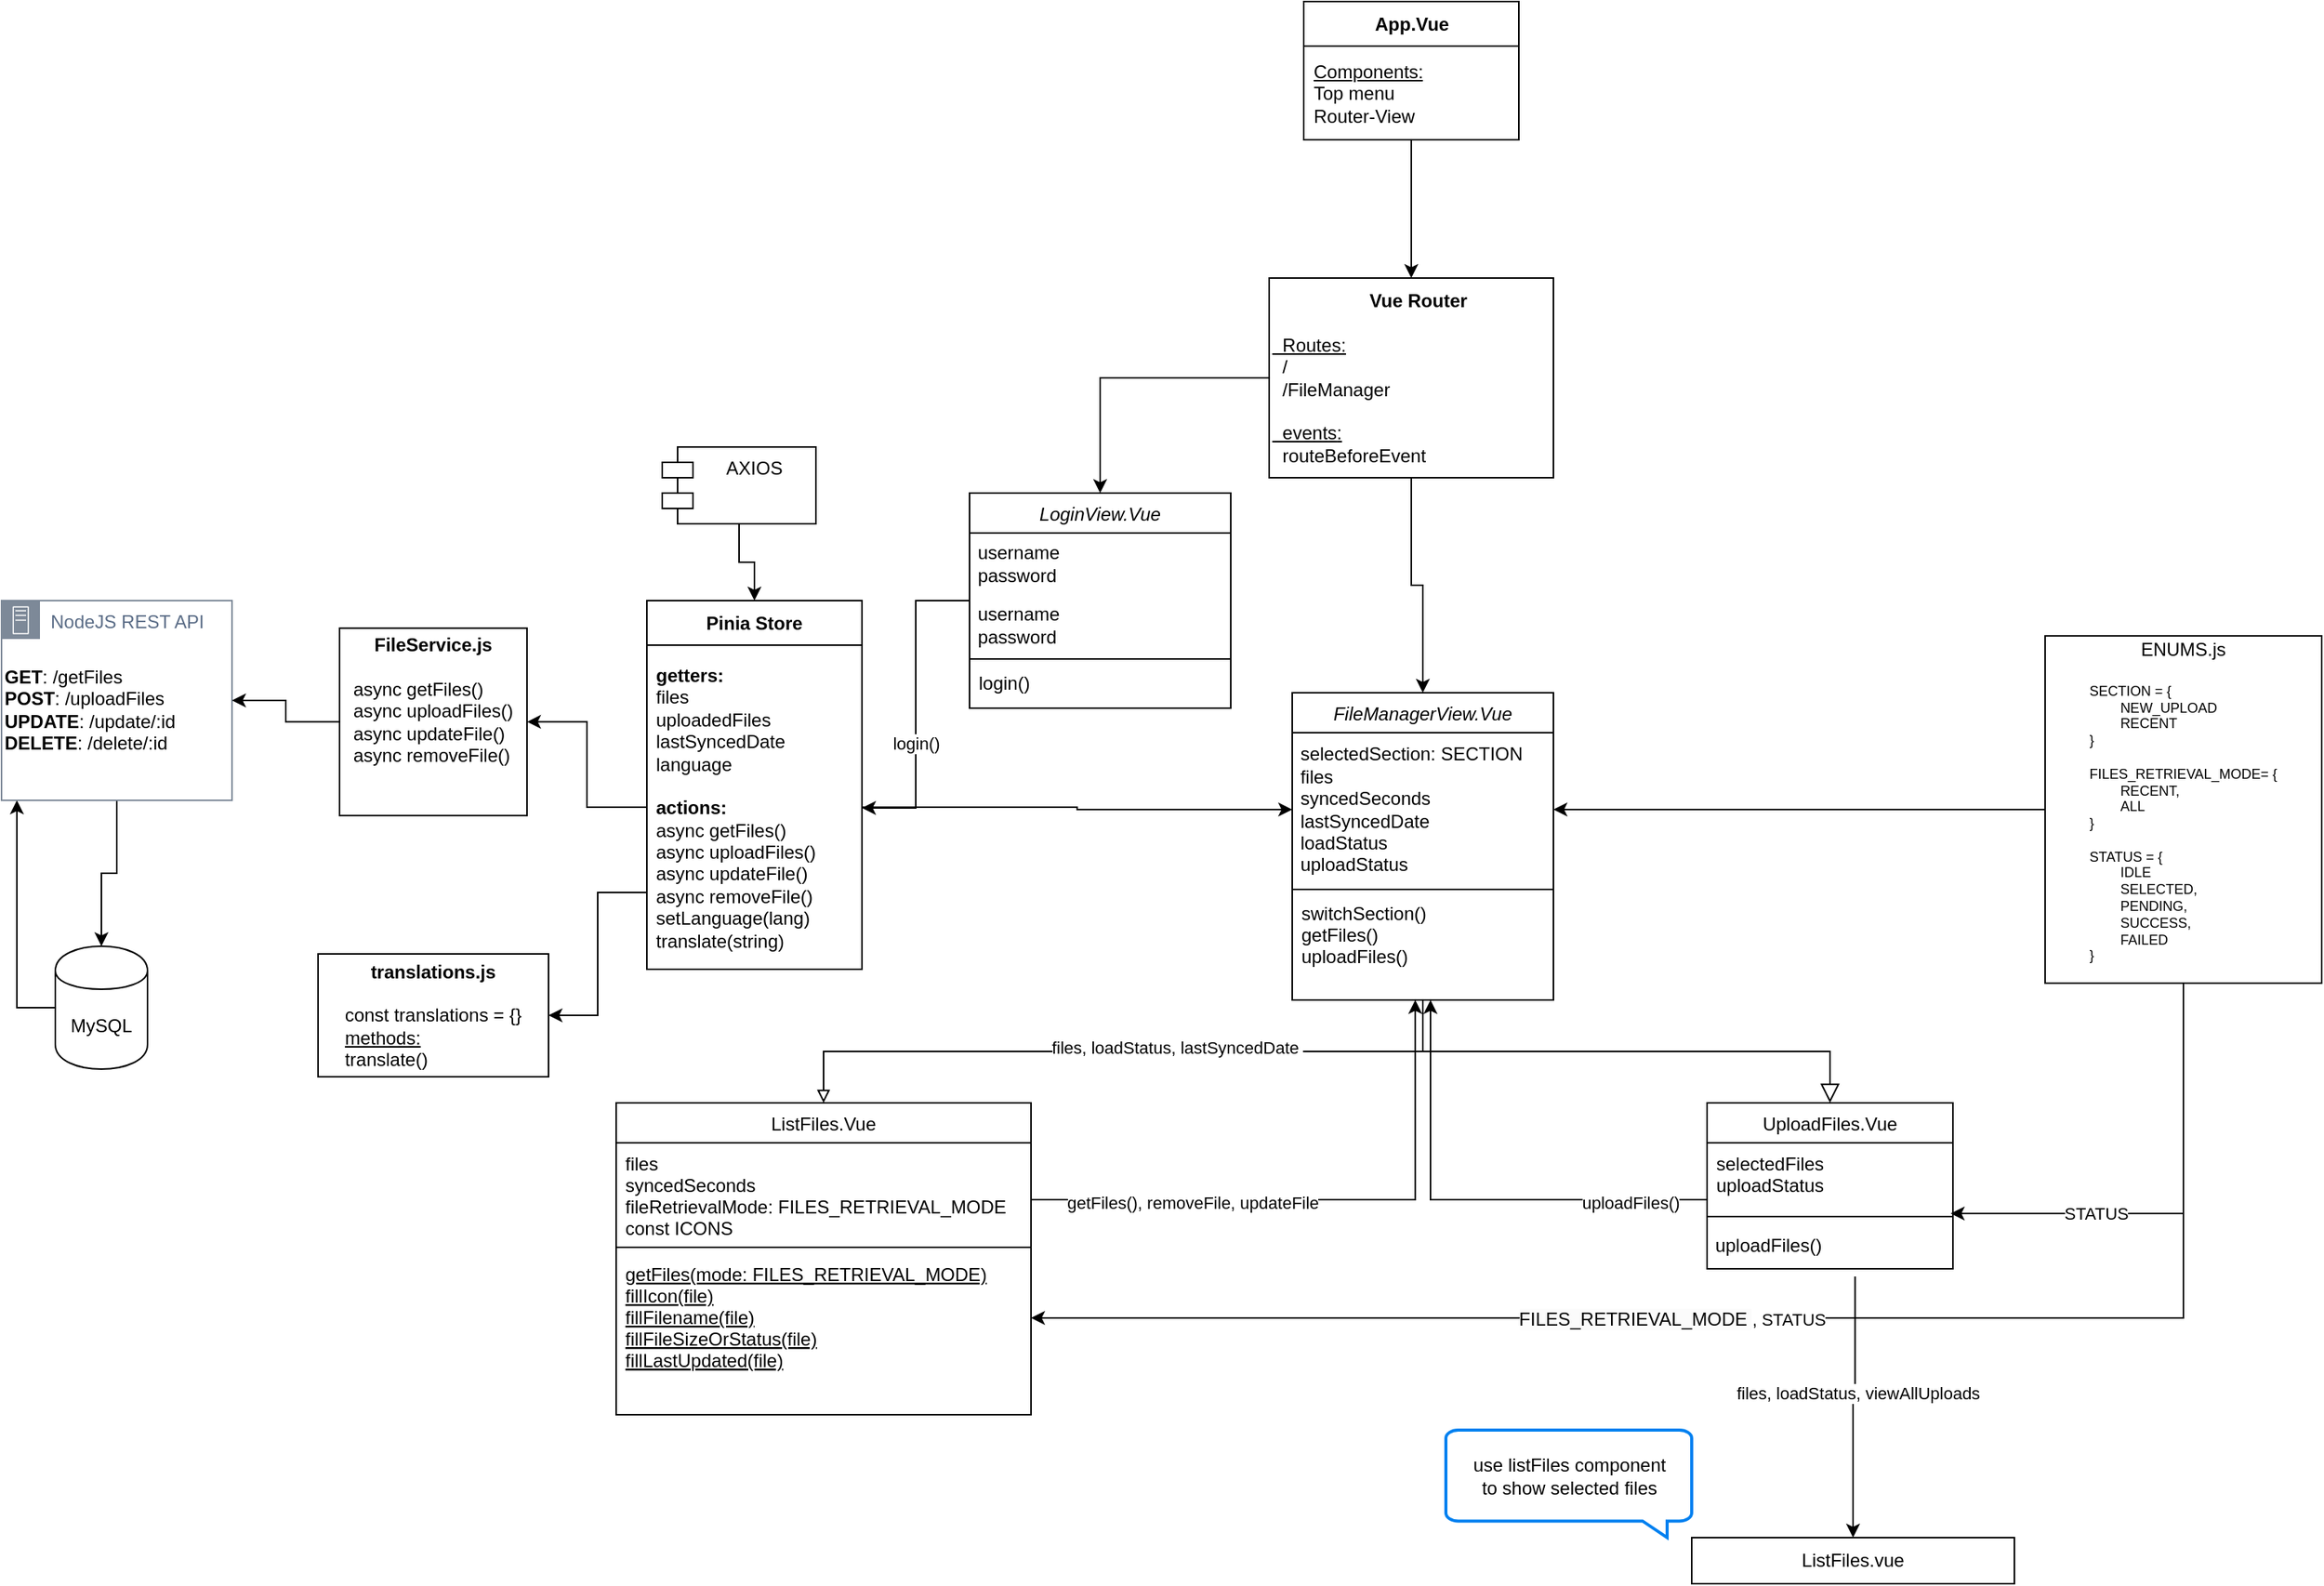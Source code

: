 <mxfile version="24.4.13" type="github">
  <diagram id="C5RBs43oDa-KdzZeNtuy" name="Page-1">
    <mxGraphModel dx="2807" dy="2231" grid="1" gridSize="10" guides="1" tooltips="1" connect="1" arrows="1" fold="1" page="1" pageScale="1" pageWidth="827" pageHeight="1169" math="0" shadow="0">
      <root>
        <mxCell id="WIyWlLk6GJQsqaUBKTNV-0" />
        <mxCell id="WIyWlLk6GJQsqaUBKTNV-1" parent="WIyWlLk6GJQsqaUBKTNV-0" />
        <mxCell id="zkfFHV4jXpPFQw0GAbJ--0" value="FileManagerView.Vue&#xa;&#xa;" style="swimlane;fontStyle=2;align=center;verticalAlign=top;childLayout=stackLayout;horizontal=1;startSize=26;horizontalStack=0;resizeParent=1;resizeLast=0;collapsible=1;marginBottom=0;rounded=0;shadow=0;strokeWidth=1;" parent="WIyWlLk6GJQsqaUBKTNV-1" vertex="1">
          <mxGeometry x="470" y="170" width="170" height="200" as="geometry">
            <mxRectangle x="230" y="140" width="160" height="26" as="alternateBounds" />
          </mxGeometry>
        </mxCell>
        <mxCell id="HFVeS3BLLz6tbZfoytvX-6" value="&amp;nbsp;selectedSection: SECTION&lt;div&gt;&amp;nbsp;files&lt;/div&gt;&lt;div&gt;&amp;nbsp;syncedSeconds&lt;/div&gt;&lt;div&gt;&amp;nbsp;lastSyncedDate&lt;br&gt;&amp;nbsp;loadStatus&lt;br&gt;&amp;nbsp;uploadStatus&lt;/div&gt;" style="text;html=1;align=left;verticalAlign=middle;resizable=0;points=[];autosize=1;strokeColor=none;fillColor=none;" vertex="1" parent="zkfFHV4jXpPFQw0GAbJ--0">
          <mxGeometry y="26" width="170" height="100" as="geometry" />
        </mxCell>
        <mxCell id="zkfFHV4jXpPFQw0GAbJ--4" value="&lt;div&gt;&lt;br&gt;&lt;/div&gt;" style="line;html=1;strokeWidth=1;align=left;verticalAlign=middle;spacingTop=-1;spacingLeft=3;spacingRight=3;rotatable=0;labelPosition=right;points=[];portConstraint=eastwest;" parent="zkfFHV4jXpPFQw0GAbJ--0" vertex="1">
          <mxGeometry y="126" width="170" height="4" as="geometry" />
        </mxCell>
        <mxCell id="zkfFHV4jXpPFQw0GAbJ--5" value="switchSection()&#xa;getFiles()&#xa;uploadFiles()&#xa;" style="text;align=left;verticalAlign=top;spacingLeft=4;spacingRight=4;overflow=hidden;rotatable=0;points=[[0,0.5],[1,0.5]];portConstraint=eastwest;" parent="zkfFHV4jXpPFQw0GAbJ--0" vertex="1">
          <mxGeometry y="130" width="170" height="70" as="geometry" />
        </mxCell>
        <mxCell id="zkfFHV4jXpPFQw0GAbJ--6" value="ListFiles.Vue" style="swimlane;fontStyle=0;align=center;verticalAlign=top;childLayout=stackLayout;horizontal=1;startSize=26;horizontalStack=0;resizeParent=1;resizeLast=0;collapsible=1;marginBottom=0;rounded=0;shadow=0;strokeWidth=1;" parent="WIyWlLk6GJQsqaUBKTNV-1" vertex="1">
          <mxGeometry x="30" y="437" width="270" height="203" as="geometry">
            <mxRectangle x="130" y="380" width="160" height="26" as="alternateBounds" />
          </mxGeometry>
        </mxCell>
        <mxCell id="zkfFHV4jXpPFQw0GAbJ--7" value="files&#xa;syncedSeconds&#xa;fileRetrievalMode: FILES_RETRIEVAL_MODE&#xa;const ICONS" style="text;align=left;verticalAlign=top;spacingLeft=4;spacingRight=4;overflow=hidden;rotatable=0;points=[[0,0.5],[1,0.5]];portConstraint=eastwest;" parent="zkfFHV4jXpPFQw0GAbJ--6" vertex="1">
          <mxGeometry y="26" width="270" height="64" as="geometry" />
        </mxCell>
        <mxCell id="zkfFHV4jXpPFQw0GAbJ--9" value="" style="line;html=1;strokeWidth=1;align=left;verticalAlign=middle;spacingTop=-1;spacingLeft=3;spacingRight=3;rotatable=0;labelPosition=right;points=[];portConstraint=eastwest;" parent="zkfFHV4jXpPFQw0GAbJ--6" vertex="1">
          <mxGeometry y="90" width="270" height="8" as="geometry" />
        </mxCell>
        <mxCell id="zkfFHV4jXpPFQw0GAbJ--10" value="getFiles(mode: FILES_RETRIEVAL_MODE)&#xa;fillIcon(file)&#xa;fillFilename(file)&#xa;fillFileSizeOrStatus(file)&#xa;fillLastUpdated(file)" style="text;align=left;verticalAlign=top;spacingLeft=4;spacingRight=4;overflow=hidden;rotatable=0;points=[[0,0.5],[1,0.5]];portConstraint=eastwest;fontStyle=4" parent="zkfFHV4jXpPFQw0GAbJ--6" vertex="1">
          <mxGeometry y="98" width="270" height="84" as="geometry" />
        </mxCell>
        <mxCell id="zkfFHV4jXpPFQw0GAbJ--12" value="" style="endArrow=block;endFill=0;shadow=0;strokeWidth=1;rounded=0;curved=0;edgeStyle=elbowEdgeStyle;elbow=vertical;" parent="WIyWlLk6GJQsqaUBKTNV-1" source="zkfFHV4jXpPFQw0GAbJ--0" target="zkfFHV4jXpPFQw0GAbJ--6" edge="1">
          <mxGeometry width="160" relative="1" as="geometry">
            <mxPoint x="430" y="400" as="sourcePoint" />
            <mxPoint x="430" y="400" as="targetPoint" />
          </mxGeometry>
        </mxCell>
        <mxCell id="HFVeS3BLLz6tbZfoytvX-25" value="files, loadStatus,&amp;nbsp;lastSyncedDate&amp;nbsp;" style="edgeLabel;html=1;align=center;verticalAlign=middle;resizable=0;points=[];" vertex="1" connectable="0" parent="zkfFHV4jXpPFQw0GAbJ--12">
          <mxGeometry x="-0.153" y="-3" relative="1" as="geometry">
            <mxPoint as="offset" />
          </mxGeometry>
        </mxCell>
        <mxCell id="zkfFHV4jXpPFQw0GAbJ--13" value="UploadFiles.Vue" style="swimlane;fontStyle=0;align=center;verticalAlign=top;childLayout=stackLayout;horizontal=1;startSize=26;horizontalStack=0;resizeParent=1;resizeLast=0;collapsible=1;marginBottom=0;rounded=0;shadow=0;strokeWidth=1;" parent="WIyWlLk6GJQsqaUBKTNV-1" vertex="1">
          <mxGeometry x="740" y="437" width="160" height="108" as="geometry">
            <mxRectangle x="340" y="380" width="170" height="26" as="alternateBounds" />
          </mxGeometry>
        </mxCell>
        <mxCell id="zkfFHV4jXpPFQw0GAbJ--14" value="selectedFiles&#xa;uploadStatus" style="text;align=left;verticalAlign=top;spacingLeft=4;spacingRight=4;overflow=hidden;rotatable=0;points=[[0,0.5],[1,0.5]];portConstraint=eastwest;" parent="zkfFHV4jXpPFQw0GAbJ--13" vertex="1">
          <mxGeometry y="26" width="160" height="44" as="geometry" />
        </mxCell>
        <mxCell id="zkfFHV4jXpPFQw0GAbJ--15" value="" style="line;html=1;strokeWidth=1;align=left;verticalAlign=middle;spacingTop=-1;spacingLeft=3;spacingRight=3;rotatable=0;labelPosition=right;points=[];portConstraint=eastwest;" parent="zkfFHV4jXpPFQw0GAbJ--13" vertex="1">
          <mxGeometry y="70" width="160" height="8" as="geometry" />
        </mxCell>
        <mxCell id="HFVeS3BLLz6tbZfoytvX-21" value="&amp;nbsp;uploadFiles()" style="text;html=1;align=left;verticalAlign=middle;resizable=0;points=[];autosize=1;strokeColor=none;fillColor=none;" vertex="1" parent="zkfFHV4jXpPFQw0GAbJ--13">
          <mxGeometry y="78" width="160" height="30" as="geometry" />
        </mxCell>
        <mxCell id="zkfFHV4jXpPFQw0GAbJ--16" value="" style="endArrow=block;endSize=10;endFill=0;shadow=0;strokeWidth=1;rounded=0;curved=0;edgeStyle=elbowEdgeStyle;elbow=vertical;" parent="WIyWlLk6GJQsqaUBKTNV-1" source="zkfFHV4jXpPFQw0GAbJ--0" target="zkfFHV4jXpPFQw0GAbJ--13" edge="1">
          <mxGeometry width="160" relative="1" as="geometry">
            <mxPoint x="540" y="468" as="sourcePoint" />
            <mxPoint x="440" y="570" as="targetPoint" />
          </mxGeometry>
        </mxCell>
        <mxCell id="HFVeS3BLLz6tbZfoytvX-63" style="edgeStyle=orthogonalEdgeStyle;rounded=0;orthogonalLoop=1;jettySize=auto;html=1;entryX=0.5;entryY=0;entryDx=0;entryDy=0;" edge="1" parent="WIyWlLk6GJQsqaUBKTNV-1" source="HFVeS3BLLz6tbZfoytvX-0" target="HFVeS3BLLz6tbZfoytvX-62">
          <mxGeometry relative="1" as="geometry" />
        </mxCell>
        <mxCell id="HFVeS3BLLz6tbZfoytvX-0" value="App.Vue" style="swimlane;fontStyle=1;align=center;verticalAlign=middle;childLayout=stackLayout;horizontal=1;startSize=29;horizontalStack=0;resizeParent=1;resizeParentMax=0;resizeLast=0;collapsible=0;marginBottom=0;html=1;whiteSpace=wrap;" vertex="1" parent="WIyWlLk6GJQsqaUBKTNV-1">
          <mxGeometry x="477.5" y="-280" width="140" height="90" as="geometry" />
        </mxCell>
        <mxCell id="HFVeS3BLLz6tbZfoytvX-2" value="&lt;u&gt;Components:&lt;br&gt;&lt;/u&gt;Top menu&lt;br&gt;Router-View" style="text;html=1;strokeColor=none;fillColor=none;align=left;verticalAlign=middle;spacingLeft=4;spacingRight=4;overflow=hidden;rotatable=0;points=[[0,0.5],[1,0.5]];portConstraint=eastwest;whiteSpace=wrap;" vertex="1" parent="HFVeS3BLLz6tbZfoytvX-0">
          <mxGeometry y="29" width="140" height="61" as="geometry" />
        </mxCell>
        <mxCell id="HFVeS3BLLz6tbZfoytvX-15" style="edgeStyle=orthogonalEdgeStyle;rounded=0;orthogonalLoop=1;jettySize=auto;html=1;" edge="1" parent="WIyWlLk6GJQsqaUBKTNV-1" source="HFVeS3BLLz6tbZfoytvX-7" target="HFVeS3BLLz6tbZfoytvX-12">
          <mxGeometry relative="1" as="geometry">
            <Array as="points">
              <mxPoint x="-360" y="375" />
            </Array>
          </mxGeometry>
        </mxCell>
        <mxCell id="HFVeS3BLLz6tbZfoytvX-7" value="MySQL" style="shape=cylinder;whiteSpace=wrap;html=1;boundedLbl=1;backgroundOutline=1;" vertex="1" parent="WIyWlLk6GJQsqaUBKTNV-1">
          <mxGeometry x="-335" y="335" width="60" height="80" as="geometry" />
        </mxCell>
        <mxCell id="HFVeS3BLLz6tbZfoytvX-43" style="edgeStyle=orthogonalEdgeStyle;rounded=0;orthogonalLoop=1;jettySize=auto;html=1;" edge="1" parent="WIyWlLk6GJQsqaUBKTNV-1" source="HFVeS3BLLz6tbZfoytvX-9" target="HFVeS3BLLz6tbZfoytvX-42">
          <mxGeometry relative="1" as="geometry">
            <Array as="points">
              <mxPoint x="18" y="300" />
              <mxPoint x="18" y="380" />
            </Array>
          </mxGeometry>
        </mxCell>
        <mxCell id="HFVeS3BLLz6tbZfoytvX-9" value="Pinia Store" style="swimlane;fontStyle=1;align=center;verticalAlign=middle;childLayout=stackLayout;horizontal=1;startSize=29;horizontalStack=0;resizeParent=1;resizeParentMax=0;resizeLast=0;collapsible=0;marginBottom=0;html=1;whiteSpace=wrap;" vertex="1" parent="WIyWlLk6GJQsqaUBKTNV-1">
          <mxGeometry x="50" y="110" width="140" height="240" as="geometry" />
        </mxCell>
        <mxCell id="HFVeS3BLLz6tbZfoytvX-10" value="&lt;b&gt;getters:&lt;/b&gt;&lt;br&gt;files&lt;br&gt;uploadedFiles&lt;br&gt;lastSyncedDate&lt;br&gt;language&lt;br&gt;&lt;br&gt;&lt;b&gt;actions:&lt;/b&gt;&lt;br&gt;async getFiles()&lt;br&gt;&lt;span style=&quot;background-color: initial;&quot;&gt;async&amp;nbsp;uploadFiles()&lt;/span&gt;&lt;br&gt;async&amp;nbsp;updateFile()&lt;br&gt;async removeFile()&lt;div&gt;setLanguage(lang)&lt;br&gt;translate(string)&lt;/div&gt;" style="text;html=1;strokeColor=none;fillColor=none;align=left;verticalAlign=middle;spacingLeft=4;spacingRight=4;overflow=hidden;rotatable=0;points=[[0,0.5],[1,0.5]];portConstraint=eastwest;whiteSpace=wrap;" vertex="1" parent="HFVeS3BLLz6tbZfoytvX-9">
          <mxGeometry y="29" width="140" height="211" as="geometry" />
        </mxCell>
        <mxCell id="HFVeS3BLLz6tbZfoytvX-18" style="edgeStyle=orthogonalEdgeStyle;rounded=0;orthogonalLoop=1;jettySize=auto;html=1;entryX=0.5;entryY=0;entryDx=0;entryDy=0;" edge="1" parent="WIyWlLk6GJQsqaUBKTNV-1" source="HFVeS3BLLz6tbZfoytvX-11" target="HFVeS3BLLz6tbZfoytvX-9">
          <mxGeometry relative="1" as="geometry" />
        </mxCell>
        <mxCell id="HFVeS3BLLz6tbZfoytvX-11" value="AXIOS&lt;div&gt;&lt;br&gt;&lt;/div&gt;" style="shape=module;align=left;spacingLeft=20;align=center;verticalAlign=top;whiteSpace=wrap;html=1;" vertex="1" parent="WIyWlLk6GJQsqaUBKTNV-1">
          <mxGeometry x="60" y="10" width="100" height="50" as="geometry" />
        </mxCell>
        <mxCell id="HFVeS3BLLz6tbZfoytvX-14" style="edgeStyle=orthogonalEdgeStyle;rounded=0;orthogonalLoop=1;jettySize=auto;html=1;entryX=0.5;entryY=0;entryDx=0;entryDy=0;" edge="1" parent="WIyWlLk6GJQsqaUBKTNV-1" source="HFVeS3BLLz6tbZfoytvX-12" target="HFVeS3BLLz6tbZfoytvX-7">
          <mxGeometry relative="1" as="geometry" />
        </mxCell>
        <mxCell id="HFVeS3BLLz6tbZfoytvX-12" value="NodeJS REST API" style="points=[[0,0],[0.25,0],[0.5,0],[0.75,0],[1,0],[1,0.25],[1,0.5],[1,0.75],[1,1],[0.75,1],[0.5,1],[0.25,1],[0,1],[0,0.75],[0,0.5],[0,0.25]];outlineConnect=0;gradientColor=none;html=1;whiteSpace=wrap;fontSize=12;fontStyle=0;container=1;pointerEvents=0;collapsible=0;recursiveResize=0;shape=mxgraph.aws4.group;grIcon=mxgraph.aws4.group_on_premise;strokeColor=#7D8998;fillColor=none;verticalAlign=top;align=left;spacingLeft=30;fontColor=#5A6C86;dashed=0;" vertex="1" parent="WIyWlLk6GJQsqaUBKTNV-1">
          <mxGeometry x="-370" y="110" width="150" height="130" as="geometry" />
        </mxCell>
        <mxCell id="HFVeS3BLLz6tbZfoytvX-13" value="&lt;b&gt;GET&lt;/b&gt;: /getFiles&lt;br&gt;&lt;b&gt;POST&lt;/b&gt;: /uploadFiles&lt;br&gt;&lt;b&gt;UPDATE&lt;/b&gt;: /update/:id&lt;br&gt;&lt;b&gt;DELETE&lt;/b&gt;: /delete/:id" style="text;html=1;align=left;verticalAlign=middle;resizable=0;points=[];autosize=1;strokeColor=none;fillColor=none;" vertex="1" parent="HFVeS3BLLz6tbZfoytvX-12">
          <mxGeometry y="36" width="130" height="70" as="geometry" />
        </mxCell>
        <mxCell id="HFVeS3BLLz6tbZfoytvX-20" style="edgeStyle=orthogonalEdgeStyle;rounded=0;orthogonalLoop=1;jettySize=auto;html=1;" edge="1" parent="WIyWlLk6GJQsqaUBKTNV-1" source="HFVeS3BLLz6tbZfoytvX-10" target="HFVeS3BLLz6tbZfoytvX-6">
          <mxGeometry relative="1" as="geometry" />
        </mxCell>
        <mxCell id="HFVeS3BLLz6tbZfoytvX-24" style="edgeStyle=orthogonalEdgeStyle;rounded=0;orthogonalLoop=1;jettySize=auto;html=1;" edge="1" parent="WIyWlLk6GJQsqaUBKTNV-1" source="HFVeS3BLLz6tbZfoytvX-23" target="HFVeS3BLLz6tbZfoytvX-6">
          <mxGeometry relative="1" as="geometry" />
        </mxCell>
        <mxCell id="HFVeS3BLLz6tbZfoytvX-31" style="edgeStyle=orthogonalEdgeStyle;rounded=0;orthogonalLoop=1;jettySize=auto;html=1;entryX=1;entryY=0.5;entryDx=0;entryDy=0;" edge="1" parent="WIyWlLk6GJQsqaUBKTNV-1" source="HFVeS3BLLz6tbZfoytvX-23" target="zkfFHV4jXpPFQw0GAbJ--10">
          <mxGeometry relative="1" as="geometry" />
        </mxCell>
        <mxCell id="HFVeS3BLLz6tbZfoytvX-32" value="&lt;span style=&quot;font-size: 12px; text-align: left; background-color: rgb(251, 251, 251);&quot;&gt;FILES_RETRIEVAL_MODE&amp;nbsp;&lt;/span&gt;, STATUS" style="edgeLabel;html=1;align=center;verticalAlign=middle;resizable=0;points=[];" vertex="1" connectable="0" parent="HFVeS3BLLz6tbZfoytvX-31">
          <mxGeometry x="0.138" y="1" relative="1" as="geometry">
            <mxPoint as="offset" />
          </mxGeometry>
        </mxCell>
        <mxCell id="HFVeS3BLLz6tbZfoytvX-23" value="ENUMS.js&lt;br&gt;&lt;br&gt;&lt;div style=&quot;text-align: left; font-size: 9px;&quot;&gt;SECTION = {&lt;br&gt;&lt;span style=&quot;white-space: pre;&quot;&gt;&#x9;&lt;/span&gt;NEW_UPLOAD&lt;br&gt;&lt;span style=&quot;white-space: pre;&quot;&gt;&#x9;&lt;/span&gt;RECENT&lt;br&gt;}&lt;br&gt;&lt;br&gt;FILES_RETRIEVAL_MODE= {&lt;br&gt;&lt;span style=&quot;white-space: pre;&quot;&gt;&#x9;&lt;/span&gt;RECENT,&lt;br&gt;&lt;span style=&quot;white-space: pre;&quot;&gt;&#x9;&lt;/span&gt;ALL&lt;br&gt;}&lt;br&gt;&lt;br&gt;STATUS = {&lt;br&gt;&lt;span style=&quot;white-space: pre;&quot;&gt;&#x9;&lt;/span&gt;IDLE&lt;br&gt;&lt;span style=&quot;white-space: pre;&quot;&gt;&#x9;&lt;/span&gt;SELECTED,&lt;br&gt;&lt;span style=&quot;white-space: pre;&quot;&gt;&#x9;&lt;/span&gt;PENDING,&lt;br&gt;&lt;span style=&quot;white-space: pre;&quot;&gt;&#x9;&lt;/span&gt;SUCCESS,&lt;br&gt;&lt;span style=&quot;white-space: pre;&quot;&gt;&#x9;&lt;/span&gt;FAILED&lt;br&gt;}&lt;br&gt;&lt;br&gt;&lt;/div&gt;" style="rounded=0;whiteSpace=wrap;html=1;" vertex="1" parent="WIyWlLk6GJQsqaUBKTNV-1">
          <mxGeometry x="960" y="132.94" width="180" height="226.13" as="geometry" />
        </mxCell>
        <mxCell id="HFVeS3BLLz6tbZfoytvX-26" style="edgeStyle=orthogonalEdgeStyle;rounded=0;orthogonalLoop=1;jettySize=auto;html=1;entryX=0.471;entryY=1;entryDx=0;entryDy=0;entryPerimeter=0;" edge="1" parent="WIyWlLk6GJQsqaUBKTNV-1" source="zkfFHV4jXpPFQw0GAbJ--7" target="zkfFHV4jXpPFQw0GAbJ--5">
          <mxGeometry relative="1" as="geometry">
            <Array as="points">
              <mxPoint x="550" y="500" />
            </Array>
          </mxGeometry>
        </mxCell>
        <mxCell id="HFVeS3BLLz6tbZfoytvX-27" value="getFiles(), removeFile, updateFile" style="edgeLabel;html=1;align=center;verticalAlign=middle;resizable=0;points=[];" vertex="1" connectable="0" parent="HFVeS3BLLz6tbZfoytvX-26">
          <mxGeometry x="-0.45" y="-2" relative="1" as="geometry">
            <mxPoint as="offset" />
          </mxGeometry>
        </mxCell>
        <mxCell id="HFVeS3BLLz6tbZfoytvX-28" style="edgeStyle=orthogonalEdgeStyle;rounded=0;orthogonalLoop=1;jettySize=auto;html=1;" edge="1" parent="WIyWlLk6GJQsqaUBKTNV-1" source="zkfFHV4jXpPFQw0GAbJ--14" target="zkfFHV4jXpPFQw0GAbJ--5">
          <mxGeometry relative="1" as="geometry">
            <Array as="points">
              <mxPoint x="560" y="500" />
            </Array>
          </mxGeometry>
        </mxCell>
        <mxCell id="HFVeS3BLLz6tbZfoytvX-29" value="uploadFiles()" style="edgeLabel;html=1;align=center;verticalAlign=middle;resizable=0;points=[];" vertex="1" connectable="0" parent="HFVeS3BLLz6tbZfoytvX-28">
          <mxGeometry x="-0.676" y="2" relative="1" as="geometry">
            <mxPoint as="offset" />
          </mxGeometry>
        </mxCell>
        <mxCell id="HFVeS3BLLz6tbZfoytvX-33" style="edgeStyle=orthogonalEdgeStyle;rounded=0;orthogonalLoop=1;jettySize=auto;html=1;entryX=0.991;entryY=1.045;entryDx=0;entryDy=0;entryPerimeter=0;" edge="1" parent="WIyWlLk6GJQsqaUBKTNV-1" source="HFVeS3BLLz6tbZfoytvX-23" target="zkfFHV4jXpPFQw0GAbJ--14">
          <mxGeometry relative="1" as="geometry" />
        </mxCell>
        <mxCell id="HFVeS3BLLz6tbZfoytvX-34" value="STATUS" style="edgeLabel;html=1;align=center;verticalAlign=middle;resizable=0;points=[];" vertex="1" connectable="0" parent="HFVeS3BLLz6tbZfoytvX-33">
          <mxGeometry x="0.378" relative="1" as="geometry">
            <mxPoint as="offset" />
          </mxGeometry>
        </mxCell>
        <mxCell id="HFVeS3BLLz6tbZfoytvX-36" style="edgeStyle=orthogonalEdgeStyle;rounded=0;orthogonalLoop=1;jettySize=auto;html=1;entryX=0.5;entryY=0;entryDx=0;entryDy=0;exitX=0.602;exitY=1.167;exitDx=0;exitDy=0;exitPerimeter=0;" edge="1" parent="WIyWlLk6GJQsqaUBKTNV-1" source="HFVeS3BLLz6tbZfoytvX-21" target="HFVeS3BLLz6tbZfoytvX-45">
          <mxGeometry relative="1" as="geometry">
            <mxPoint x="921.49" y="670" as="sourcePoint" />
            <mxPoint x="485.0" y="670.392" as="targetPoint" />
          </mxGeometry>
        </mxCell>
        <mxCell id="HFVeS3BLLz6tbZfoytvX-37" value="files, loadStatus, viewAllUploads" style="edgeLabel;html=1;align=center;verticalAlign=middle;resizable=0;points=[];" vertex="1" connectable="0" parent="HFVeS3BLLz6tbZfoytvX-36">
          <mxGeometry x="-0.117" y="2" relative="1" as="geometry">
            <mxPoint x="-1" as="offset" />
          </mxGeometry>
        </mxCell>
        <mxCell id="HFVeS3BLLz6tbZfoytvX-41" style="edgeStyle=orthogonalEdgeStyle;rounded=0;orthogonalLoop=1;jettySize=auto;html=1;" edge="1" parent="WIyWlLk6GJQsqaUBKTNV-1" source="HFVeS3BLLz6tbZfoytvX-39" target="HFVeS3BLLz6tbZfoytvX-12">
          <mxGeometry relative="1" as="geometry" />
        </mxCell>
        <mxCell id="HFVeS3BLLz6tbZfoytvX-39" value="&lt;b&gt;FileService.js&lt;/b&gt;&lt;br&gt;&lt;div&gt;&lt;div style=&quot;text-align: left;&quot;&gt;&lt;br&gt;&lt;/div&gt;&lt;span style=&quot;&quot;&gt;&lt;div style=&quot;text-align: left;&quot;&gt;&lt;span style=&quot;background-color: initial;&quot;&gt;async getFiles()&lt;/span&gt;&lt;/div&gt;&lt;/span&gt;&lt;span style=&quot;background-color: initial;&quot;&gt;&lt;div style=&quot;text-align: left;&quot;&gt;&lt;span style=&quot;background-color: initial;&quot;&gt;async&amp;nbsp;uploadFiles()&lt;/span&gt;&lt;/div&gt;&lt;/span&gt;&lt;span style=&quot;&quot;&gt;&lt;div style=&quot;text-align: left;&quot;&gt;&lt;span style=&quot;background-color: initial;&quot;&gt;async&amp;nbsp;updateFile()&lt;/span&gt;&lt;/div&gt;&lt;/span&gt;&lt;span style=&quot;&quot;&gt;&lt;div style=&quot;text-align: left;&quot;&gt;&lt;span style=&quot;background-color: initial;&quot;&gt;async removeFile()&lt;/span&gt;&lt;/div&gt;&lt;/span&gt;&lt;div style=&quot;text-align: left;&quot;&gt;&lt;br&gt;&lt;/div&gt;&lt;br&gt;&lt;/div&gt;" style="whiteSpace=wrap;html=1;aspect=fixed;" vertex="1" parent="WIyWlLk6GJQsqaUBKTNV-1">
          <mxGeometry x="-150" y="127.93" width="122" height="122" as="geometry" />
        </mxCell>
        <mxCell id="HFVeS3BLLz6tbZfoytvX-40" style="edgeStyle=orthogonalEdgeStyle;rounded=0;orthogonalLoop=1;jettySize=auto;html=1;" edge="1" parent="WIyWlLk6GJQsqaUBKTNV-1" source="HFVeS3BLLz6tbZfoytvX-10" target="HFVeS3BLLz6tbZfoytvX-39">
          <mxGeometry relative="1" as="geometry" />
        </mxCell>
        <mxCell id="HFVeS3BLLz6tbZfoytvX-42" value="&lt;b&gt;translations.js&lt;/b&gt;&lt;br&gt;&lt;div style=&quot;text-align: left;&quot;&gt;&lt;b&gt;&lt;br&gt;&lt;/b&gt;&lt;/div&gt;&lt;div&gt;&lt;div style=&quot;text-align: left;&quot;&gt;&lt;span style=&quot;background-color: initial;&quot;&gt;const translations = {}&lt;/span&gt;&lt;/div&gt;&lt;span style=&quot;background-color: initial;&quot;&gt;&lt;div style=&quot;text-align: left;&quot;&gt;&lt;span style=&quot;background-color: initial;&quot;&gt;&lt;u&gt;methods:&lt;/u&gt;&lt;/span&gt;&lt;/div&gt;&lt;div style=&quot;text-align: left;&quot;&gt;&lt;span style=&quot;background-color: initial;&quot;&gt;translate()&lt;/span&gt;&lt;/div&gt;&lt;/span&gt;&lt;/div&gt;" style="rounded=0;whiteSpace=wrap;html=1;" vertex="1" parent="WIyWlLk6GJQsqaUBKTNV-1">
          <mxGeometry x="-164" y="340" width="150" height="80" as="geometry" />
        </mxCell>
        <mxCell id="HFVeS3BLLz6tbZfoytvX-45" value="ListFiles.vue" style="rounded=0;whiteSpace=wrap;html=1;" vertex="1" parent="WIyWlLk6GJQsqaUBKTNV-1">
          <mxGeometry x="730" y="720" width="210" height="30" as="geometry" />
        </mxCell>
        <mxCell id="HFVeS3BLLz6tbZfoytvX-46" value="" style="html=1;verticalLabelPosition=bottom;align=center;labelBackgroundColor=#ffffff;verticalAlign=top;strokeWidth=2;strokeColor=#0080F0;shadow=0;dashed=0;shape=mxgraph.ios7.icons.message;" vertex="1" parent="WIyWlLk6GJQsqaUBKTNV-1">
          <mxGeometry x="570" y="650" width="160" height="70" as="geometry" />
        </mxCell>
        <mxCell id="HFVeS3BLLz6tbZfoytvX-48" value="&lt;span style=&quot;background-color: rgb(255, 255, 255);&quot;&gt;use listFiles component&lt;/span&gt;&lt;div&gt;to show selected files&lt;/div&gt;" style="text;html=1;align=center;verticalAlign=middle;resizable=0;points=[];autosize=1;strokeColor=none;fillColor=none;" vertex="1" parent="WIyWlLk6GJQsqaUBKTNV-1">
          <mxGeometry x="575" y="660" width="150" height="40" as="geometry" />
        </mxCell>
        <mxCell id="HFVeS3BLLz6tbZfoytvX-66" style="edgeStyle=orthogonalEdgeStyle;rounded=0;orthogonalLoop=1;jettySize=auto;html=1;" edge="1" parent="WIyWlLk6GJQsqaUBKTNV-1" source="HFVeS3BLLz6tbZfoytvX-55" target="HFVeS3BLLz6tbZfoytvX-10">
          <mxGeometry relative="1" as="geometry">
            <Array as="points">
              <mxPoint x="225" y="110" />
              <mxPoint x="225" y="245" />
            </Array>
          </mxGeometry>
        </mxCell>
        <mxCell id="HFVeS3BLLz6tbZfoytvX-67" value="login()" style="edgeLabel;html=1;align=center;verticalAlign=middle;resizable=0;points=[];" vertex="1" connectable="0" parent="HFVeS3BLLz6tbZfoytvX-66">
          <mxGeometry x="0.245" relative="1" as="geometry">
            <mxPoint as="offset" />
          </mxGeometry>
        </mxCell>
        <mxCell id="HFVeS3BLLz6tbZfoytvX-55" value="LoginView.Vue&#xa;&#xa;" style="swimlane;fontStyle=2;align=center;verticalAlign=top;childLayout=stackLayout;horizontal=1;startSize=26;horizontalStack=0;resizeParent=1;resizeLast=0;collapsible=1;marginBottom=0;rounded=0;shadow=0;strokeWidth=1;" vertex="1" parent="WIyWlLk6GJQsqaUBKTNV-1">
          <mxGeometry x="260" y="40" width="170" height="140" as="geometry">
            <mxRectangle x="230" y="140" width="160" height="26" as="alternateBounds" />
          </mxGeometry>
        </mxCell>
        <mxCell id="HFVeS3BLLz6tbZfoytvX-56" value="&amp;nbsp;username&lt;br&gt;&amp;nbsp;password" style="text;html=1;align=left;verticalAlign=middle;resizable=0;points=[];autosize=1;strokeColor=none;fillColor=none;" vertex="1" parent="HFVeS3BLLz6tbZfoytvX-55">
          <mxGeometry y="26" width="170" height="40" as="geometry" />
        </mxCell>
        <mxCell id="HFVeS3BLLz6tbZfoytvX-60" value="&amp;nbsp;username&lt;br&gt;&amp;nbsp;password" style="text;html=1;align=left;verticalAlign=middle;resizable=0;points=[];autosize=1;strokeColor=none;fillColor=none;" vertex="1" parent="HFVeS3BLLz6tbZfoytvX-55">
          <mxGeometry y="66" width="170" height="40" as="geometry" />
        </mxCell>
        <mxCell id="HFVeS3BLLz6tbZfoytvX-57" value="&lt;div&gt;&lt;br&gt;&lt;/div&gt;" style="line;html=1;strokeWidth=1;align=left;verticalAlign=middle;spacingTop=-1;spacingLeft=3;spacingRight=3;rotatable=0;labelPosition=right;points=[];portConstraint=eastwest;" vertex="1" parent="HFVeS3BLLz6tbZfoytvX-55">
          <mxGeometry y="106" width="170" height="4" as="geometry" />
        </mxCell>
        <mxCell id="HFVeS3BLLz6tbZfoytvX-58" value="login()" style="text;align=left;verticalAlign=top;spacingLeft=4;spacingRight=4;overflow=hidden;rotatable=0;points=[[0,0.5],[1,0.5]];portConstraint=eastwest;" vertex="1" parent="HFVeS3BLLz6tbZfoytvX-55">
          <mxGeometry y="110" width="170" height="30" as="geometry" />
        </mxCell>
        <mxCell id="HFVeS3BLLz6tbZfoytvX-64" style="edgeStyle=orthogonalEdgeStyle;rounded=0;orthogonalLoop=1;jettySize=auto;html=1;entryX=0.5;entryY=0;entryDx=0;entryDy=0;" edge="1" parent="WIyWlLk6GJQsqaUBKTNV-1" source="HFVeS3BLLz6tbZfoytvX-62" target="zkfFHV4jXpPFQw0GAbJ--0">
          <mxGeometry relative="1" as="geometry" />
        </mxCell>
        <mxCell id="HFVeS3BLLz6tbZfoytvX-65" style="edgeStyle=orthogonalEdgeStyle;rounded=0;orthogonalLoop=1;jettySize=auto;html=1;entryX=0.5;entryY=0;entryDx=0;entryDy=0;" edge="1" parent="WIyWlLk6GJQsqaUBKTNV-1" source="HFVeS3BLLz6tbZfoytvX-62" target="HFVeS3BLLz6tbZfoytvX-55">
          <mxGeometry relative="1" as="geometry" />
        </mxCell>
        <mxCell id="HFVeS3BLLz6tbZfoytvX-62" value="&lt;div style=&quot;text-align: center;&quot;&gt;&lt;b&gt;&amp;nbsp; &amp;nbsp; &amp;nbsp; &amp;nbsp; &amp;nbsp; &amp;nbsp; &amp;nbsp; &amp;nbsp; &amp;nbsp; &amp;nbsp;Vue Router&lt;/b&gt;&lt;/div&gt;&lt;div style=&quot;&quot;&gt;&lt;b&gt;&lt;br&gt;&lt;/b&gt;&lt;/div&gt;&lt;div style=&quot;&quot;&gt;&lt;div style=&quot;&quot;&gt;&lt;u style=&quot;background-color: initial;&quot;&gt;&amp;nbsp; Routes:&lt;/u&gt;&lt;/div&gt;&lt;span style=&quot;background-color: initial;&quot;&gt;&lt;div style=&quot;&quot;&gt;&lt;span style=&quot;background-color: initial;&quot;&gt;&amp;nbsp; /&lt;/span&gt;&lt;/div&gt;&lt;/span&gt;&lt;/div&gt;&lt;div style=&quot;&quot;&gt;&lt;div style=&quot;&quot;&gt;&lt;span style=&quot;background-color: initial;&quot;&gt;&amp;nbsp; /FileManager&lt;/span&gt;&lt;/div&gt;&lt;span style=&quot;background-color: initial;&quot;&gt;&lt;div style=&quot;&quot;&gt;&lt;br&gt;&lt;/div&gt;&lt;u&gt;&lt;div style=&quot;&quot;&gt;&lt;u style=&quot;background-color: initial;&quot;&gt;&amp;nbsp; events&lt;/u&gt;&lt;span style=&quot;background-color: initial;&quot;&gt;:&lt;/span&gt;&lt;/div&gt;&lt;/u&gt;&lt;div style=&quot;&quot;&gt;&lt;span style=&quot;background-color: initial;&quot;&gt;&amp;nbsp; routeBeforeEvent&lt;/span&gt;&lt;/div&gt;&lt;/span&gt;&lt;/div&gt;" style="rounded=0;whiteSpace=wrap;html=1;align=left;" vertex="1" parent="WIyWlLk6GJQsqaUBKTNV-1">
          <mxGeometry x="455" y="-100" width="185" height="130" as="geometry" />
        </mxCell>
      </root>
    </mxGraphModel>
  </diagram>
</mxfile>
